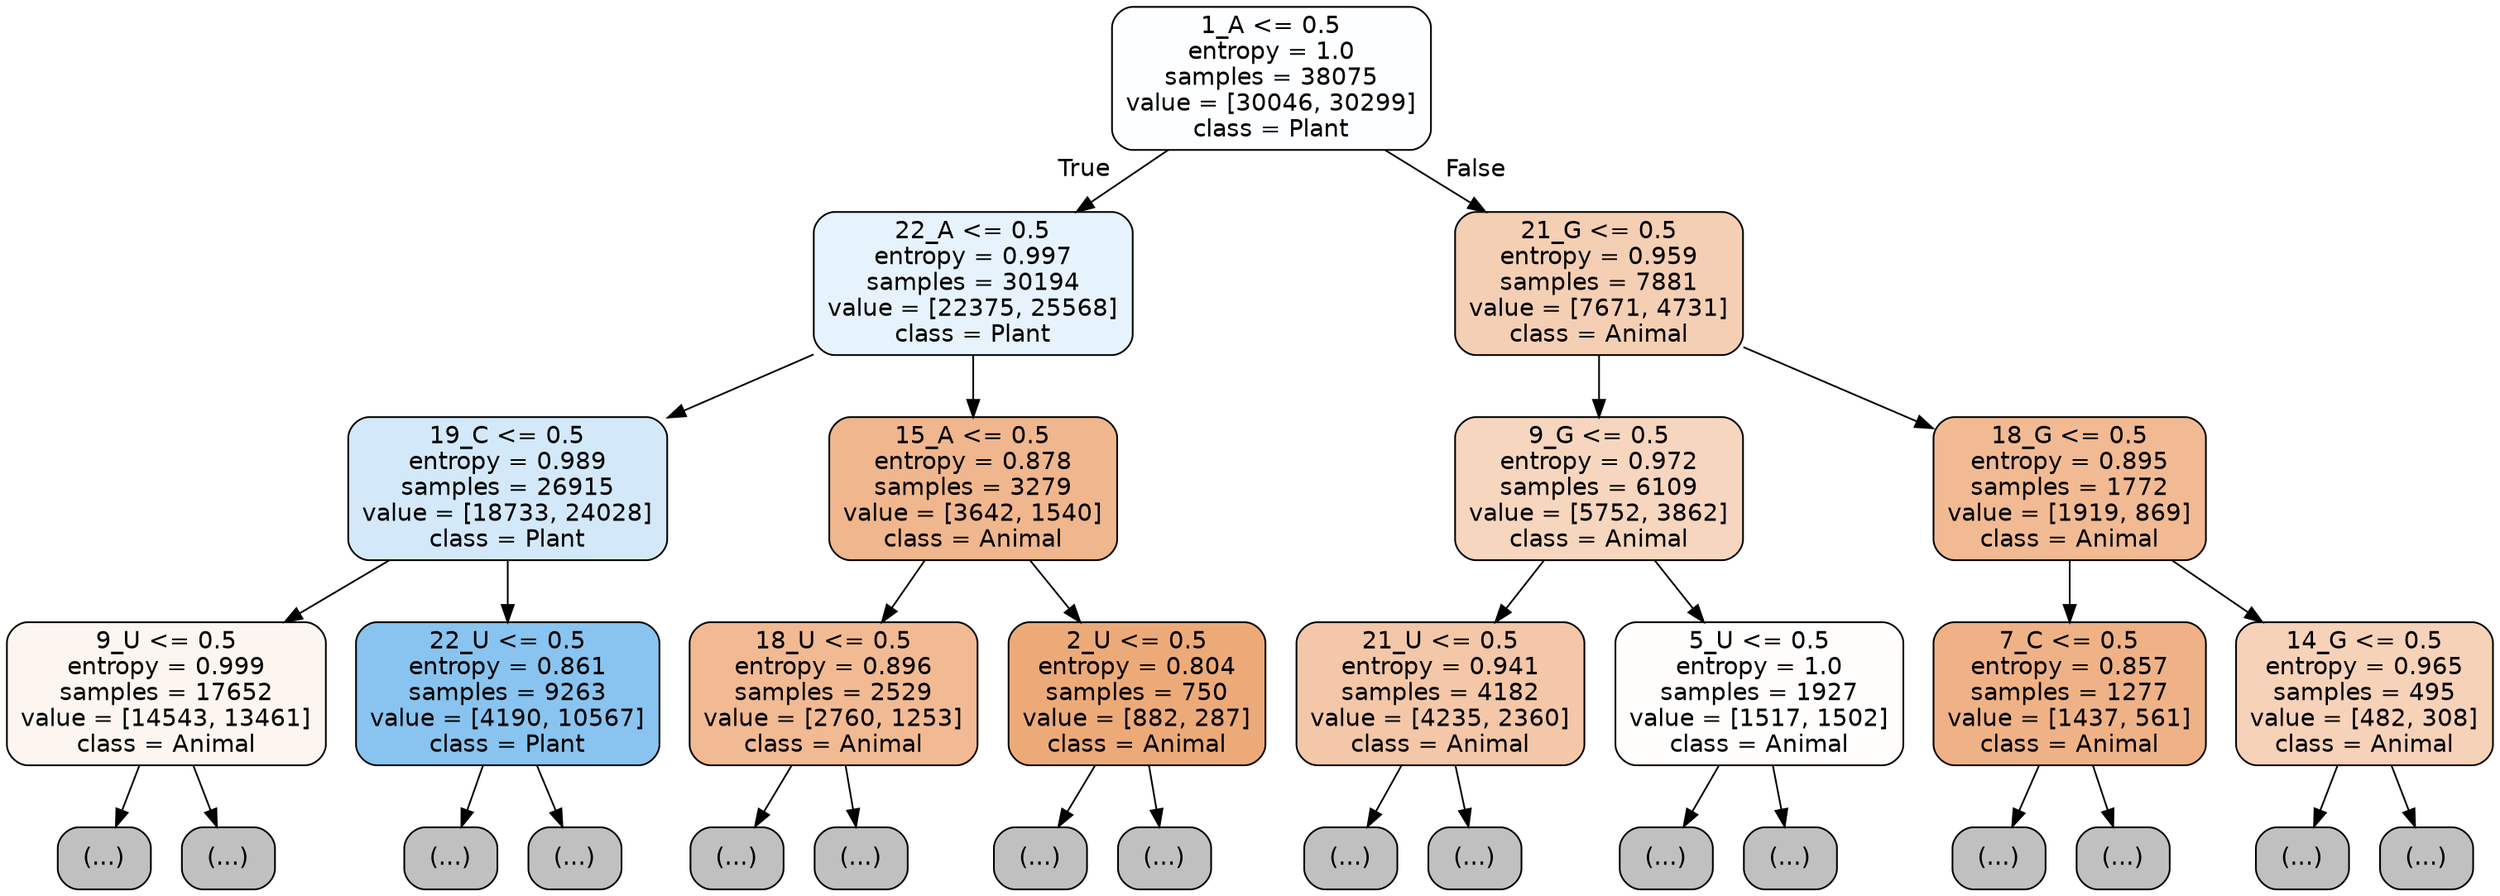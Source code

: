 digraph Tree {
node [shape=box, style="filled, rounded", color="black", fontname="helvetica"] ;
edge [fontname="helvetica"] ;
0 [label="1_A <= 0.5\nentropy = 1.0\nsamples = 38075\nvalue = [30046, 30299]\nclass = Plant", fillcolor="#fdfeff"] ;
1 [label="22_A <= 0.5\nentropy = 0.997\nsamples = 30194\nvalue = [22375, 25568]\nclass = Plant", fillcolor="#e6f3fc"] ;
0 -> 1 [labeldistance=2.5, labelangle=45, headlabel="True"] ;
2 [label="19_C <= 0.5\nentropy = 0.989\nsamples = 26915\nvalue = [18733, 24028]\nclass = Plant", fillcolor="#d3e9f9"] ;
1 -> 2 ;
3 [label="9_U <= 0.5\nentropy = 0.999\nsamples = 17652\nvalue = [14543, 13461]\nclass = Animal", fillcolor="#fdf6f0"] ;
2 -> 3 ;
4 [label="(...)", fillcolor="#C0C0C0"] ;
3 -> 4 ;
6173 [label="(...)", fillcolor="#C0C0C0"] ;
3 -> 6173 ;
8658 [label="22_U <= 0.5\nentropy = 0.861\nsamples = 9263\nvalue = [4190, 10567]\nclass = Plant", fillcolor="#88c4ef"] ;
2 -> 8658 ;
8659 [label="(...)", fillcolor="#C0C0C0"] ;
8658 -> 8659 ;
11104 [label="(...)", fillcolor="#C0C0C0"] ;
8658 -> 11104 ;
11549 [label="15_A <= 0.5\nentropy = 0.878\nsamples = 3279\nvalue = [3642, 1540]\nclass = Animal", fillcolor="#f0b68d"] ;
1 -> 11549 ;
11550 [label="18_U <= 0.5\nentropy = 0.896\nsamples = 2529\nvalue = [2760, 1253]\nclass = Animal", fillcolor="#f1ba93"] ;
11549 -> 11550 ;
11551 [label="(...)", fillcolor="#C0C0C0"] ;
11550 -> 11551 ;
12402 [label="(...)", fillcolor="#C0C0C0"] ;
11550 -> 12402 ;
12681 [label="2_U <= 0.5\nentropy = 0.804\nsamples = 750\nvalue = [882, 287]\nclass = Animal", fillcolor="#edaa79"] ;
11549 -> 12681 ;
12682 [label="(...)", fillcolor="#C0C0C0"] ;
12681 -> 12682 ;
12959 [label="(...)", fillcolor="#C0C0C0"] ;
12681 -> 12959 ;
13064 [label="21_G <= 0.5\nentropy = 0.959\nsamples = 7881\nvalue = [7671, 4731]\nclass = Animal", fillcolor="#f5cfb3"] ;
0 -> 13064 [labeldistance=2.5, labelangle=-45, headlabel="False"] ;
13065 [label="9_G <= 0.5\nentropy = 0.972\nsamples = 6109\nvalue = [5752, 3862]\nclass = Animal", fillcolor="#f6d6be"] ;
13064 -> 13065 ;
13066 [label="21_U <= 0.5\nentropy = 0.941\nsamples = 4182\nvalue = [4235, 2360]\nclass = Animal", fillcolor="#f3c7a7"] ;
13065 -> 13066 ;
13067 [label="(...)", fillcolor="#C0C0C0"] ;
13066 -> 13067 ;
14786 [label="(...)", fillcolor="#C0C0C0"] ;
13066 -> 14786 ;
15429 [label="5_U <= 0.5\nentropy = 1.0\nsamples = 1927\nvalue = [1517, 1502]\nclass = Animal", fillcolor="#fffefd"] ;
13065 -> 15429 ;
15430 [label="(...)", fillcolor="#C0C0C0"] ;
15429 -> 15430 ;
16077 [label="(...)", fillcolor="#C0C0C0"] ;
15429 -> 16077 ;
16264 [label="18_G <= 0.5\nentropy = 0.895\nsamples = 1772\nvalue = [1919, 869]\nclass = Animal", fillcolor="#f1ba93"] ;
13064 -> 16264 ;
16265 [label="7_C <= 0.5\nentropy = 0.857\nsamples = 1277\nvalue = [1437, 561]\nclass = Animal", fillcolor="#efb286"] ;
16264 -> 16265 ;
16266 [label="(...)", fillcolor="#C0C0C0"] ;
16265 -> 16266 ;
16779 [label="(...)", fillcolor="#C0C0C0"] ;
16265 -> 16779 ;
16916 [label="14_G <= 0.5\nentropy = 0.965\nsamples = 495\nvalue = [482, 308]\nclass = Animal", fillcolor="#f6d2b8"] ;
16264 -> 16916 ;
16917 [label="(...)", fillcolor="#C0C0C0"] ;
16916 -> 16917 ;
17110 [label="(...)", fillcolor="#C0C0C0"] ;
16916 -> 17110 ;
}
